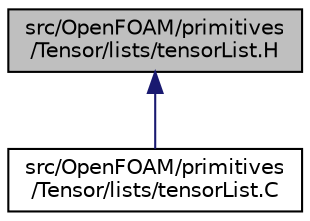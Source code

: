 digraph "src/OpenFOAM/primitives/Tensor/lists/tensorList.H"
{
  bgcolor="transparent";
  edge [fontname="Helvetica",fontsize="10",labelfontname="Helvetica",labelfontsize="10"];
  node [fontname="Helvetica",fontsize="10",shape=record];
  Node1 [label="src/OpenFOAM/primitives\l/Tensor/lists/tensorList.H",height=0.2,width=0.4,color="black", fillcolor="grey75", style="filled", fontcolor="black"];
  Node1 -> Node2 [dir="back",color="midnightblue",fontsize="10",style="solid",fontname="Helvetica"];
  Node2 [label="src/OpenFOAM/primitives\l/Tensor/lists/tensorList.C",height=0.2,width=0.4,color="black",URL="$a09013.html",tooltip="Specialisation of List<T> for tensor. "];
}
